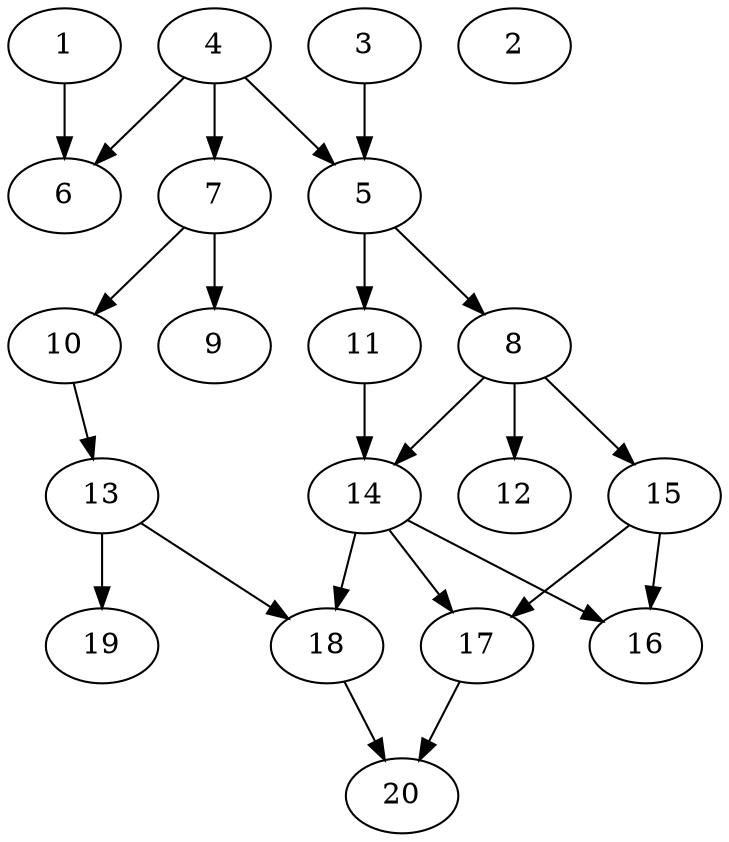 // DAG automatically generated by daggen at Thu Oct  3 13:58:42 2019
// ./daggen --dot -n 20 --ccr 0.3 --fat 0.5 --regular 0.7 --density 0.5 --mindata 5242880 --maxdata 52428800 
digraph G {
  1 [size="117777067", alpha="0.03", expect_size="35333120"] 
  1 -> 6 [size ="35333120"]
  2 [size="86405120", alpha="0.03", expect_size="25921536"] 
  3 [size="140223147", alpha="0.10", expect_size="42066944"] 
  3 -> 5 [size ="42066944"]
  4 [size="57419093", alpha="0.18", expect_size="17225728"] 
  4 -> 5 [size ="17225728"]
  4 -> 6 [size ="17225728"]
  4 -> 7 [size ="17225728"]
  5 [size="21831680", alpha="0.07", expect_size="6549504"] 
  5 -> 8 [size ="6549504"]
  5 -> 11 [size ="6549504"]
  6 [size="35915093", alpha="0.09", expect_size="10774528"] 
  7 [size="153347413", alpha="0.16", expect_size="46004224"] 
  7 -> 9 [size ="46004224"]
  7 -> 10 [size ="46004224"]
  8 [size="128423253", alpha="0.10", expect_size="38526976"] 
  8 -> 12 [size ="38526976"]
  8 -> 14 [size ="38526976"]
  8 -> 15 [size ="38526976"]
  9 [size="30402560", alpha="0.15", expect_size="9120768"] 
  10 [size="139799893", alpha="0.05", expect_size="41939968"] 
  10 -> 13 [size ="41939968"]
  11 [size="112158720", alpha="0.09", expect_size="33647616"] 
  11 -> 14 [size ="33647616"]
  12 [size="138816853", alpha="0.10", expect_size="41645056"] 
  13 [size="163590827", alpha="0.16", expect_size="49077248"] 
  13 -> 18 [size ="49077248"]
  13 -> 19 [size ="49077248"]
  14 [size="85661013", alpha="0.04", expect_size="25698304"] 
  14 -> 16 [size ="25698304"]
  14 -> 17 [size ="25698304"]
  14 -> 18 [size ="25698304"]
  15 [size="68075520", alpha="0.09", expect_size="20422656"] 
  15 -> 16 [size ="20422656"]
  15 -> 17 [size ="20422656"]
  16 [size="123456853", alpha="0.17", expect_size="37037056"] 
  17 [size="36263253", alpha="0.00", expect_size="10878976"] 
  17 -> 20 [size ="10878976"]
  18 [size="158972587", alpha="0.03", expect_size="47691776"] 
  18 -> 20 [size ="47691776"]
  19 [size="81551360", alpha="0.18", expect_size="24465408"] 
  20 [size="40130560", alpha="0.11", expect_size="12039168"] 
}
